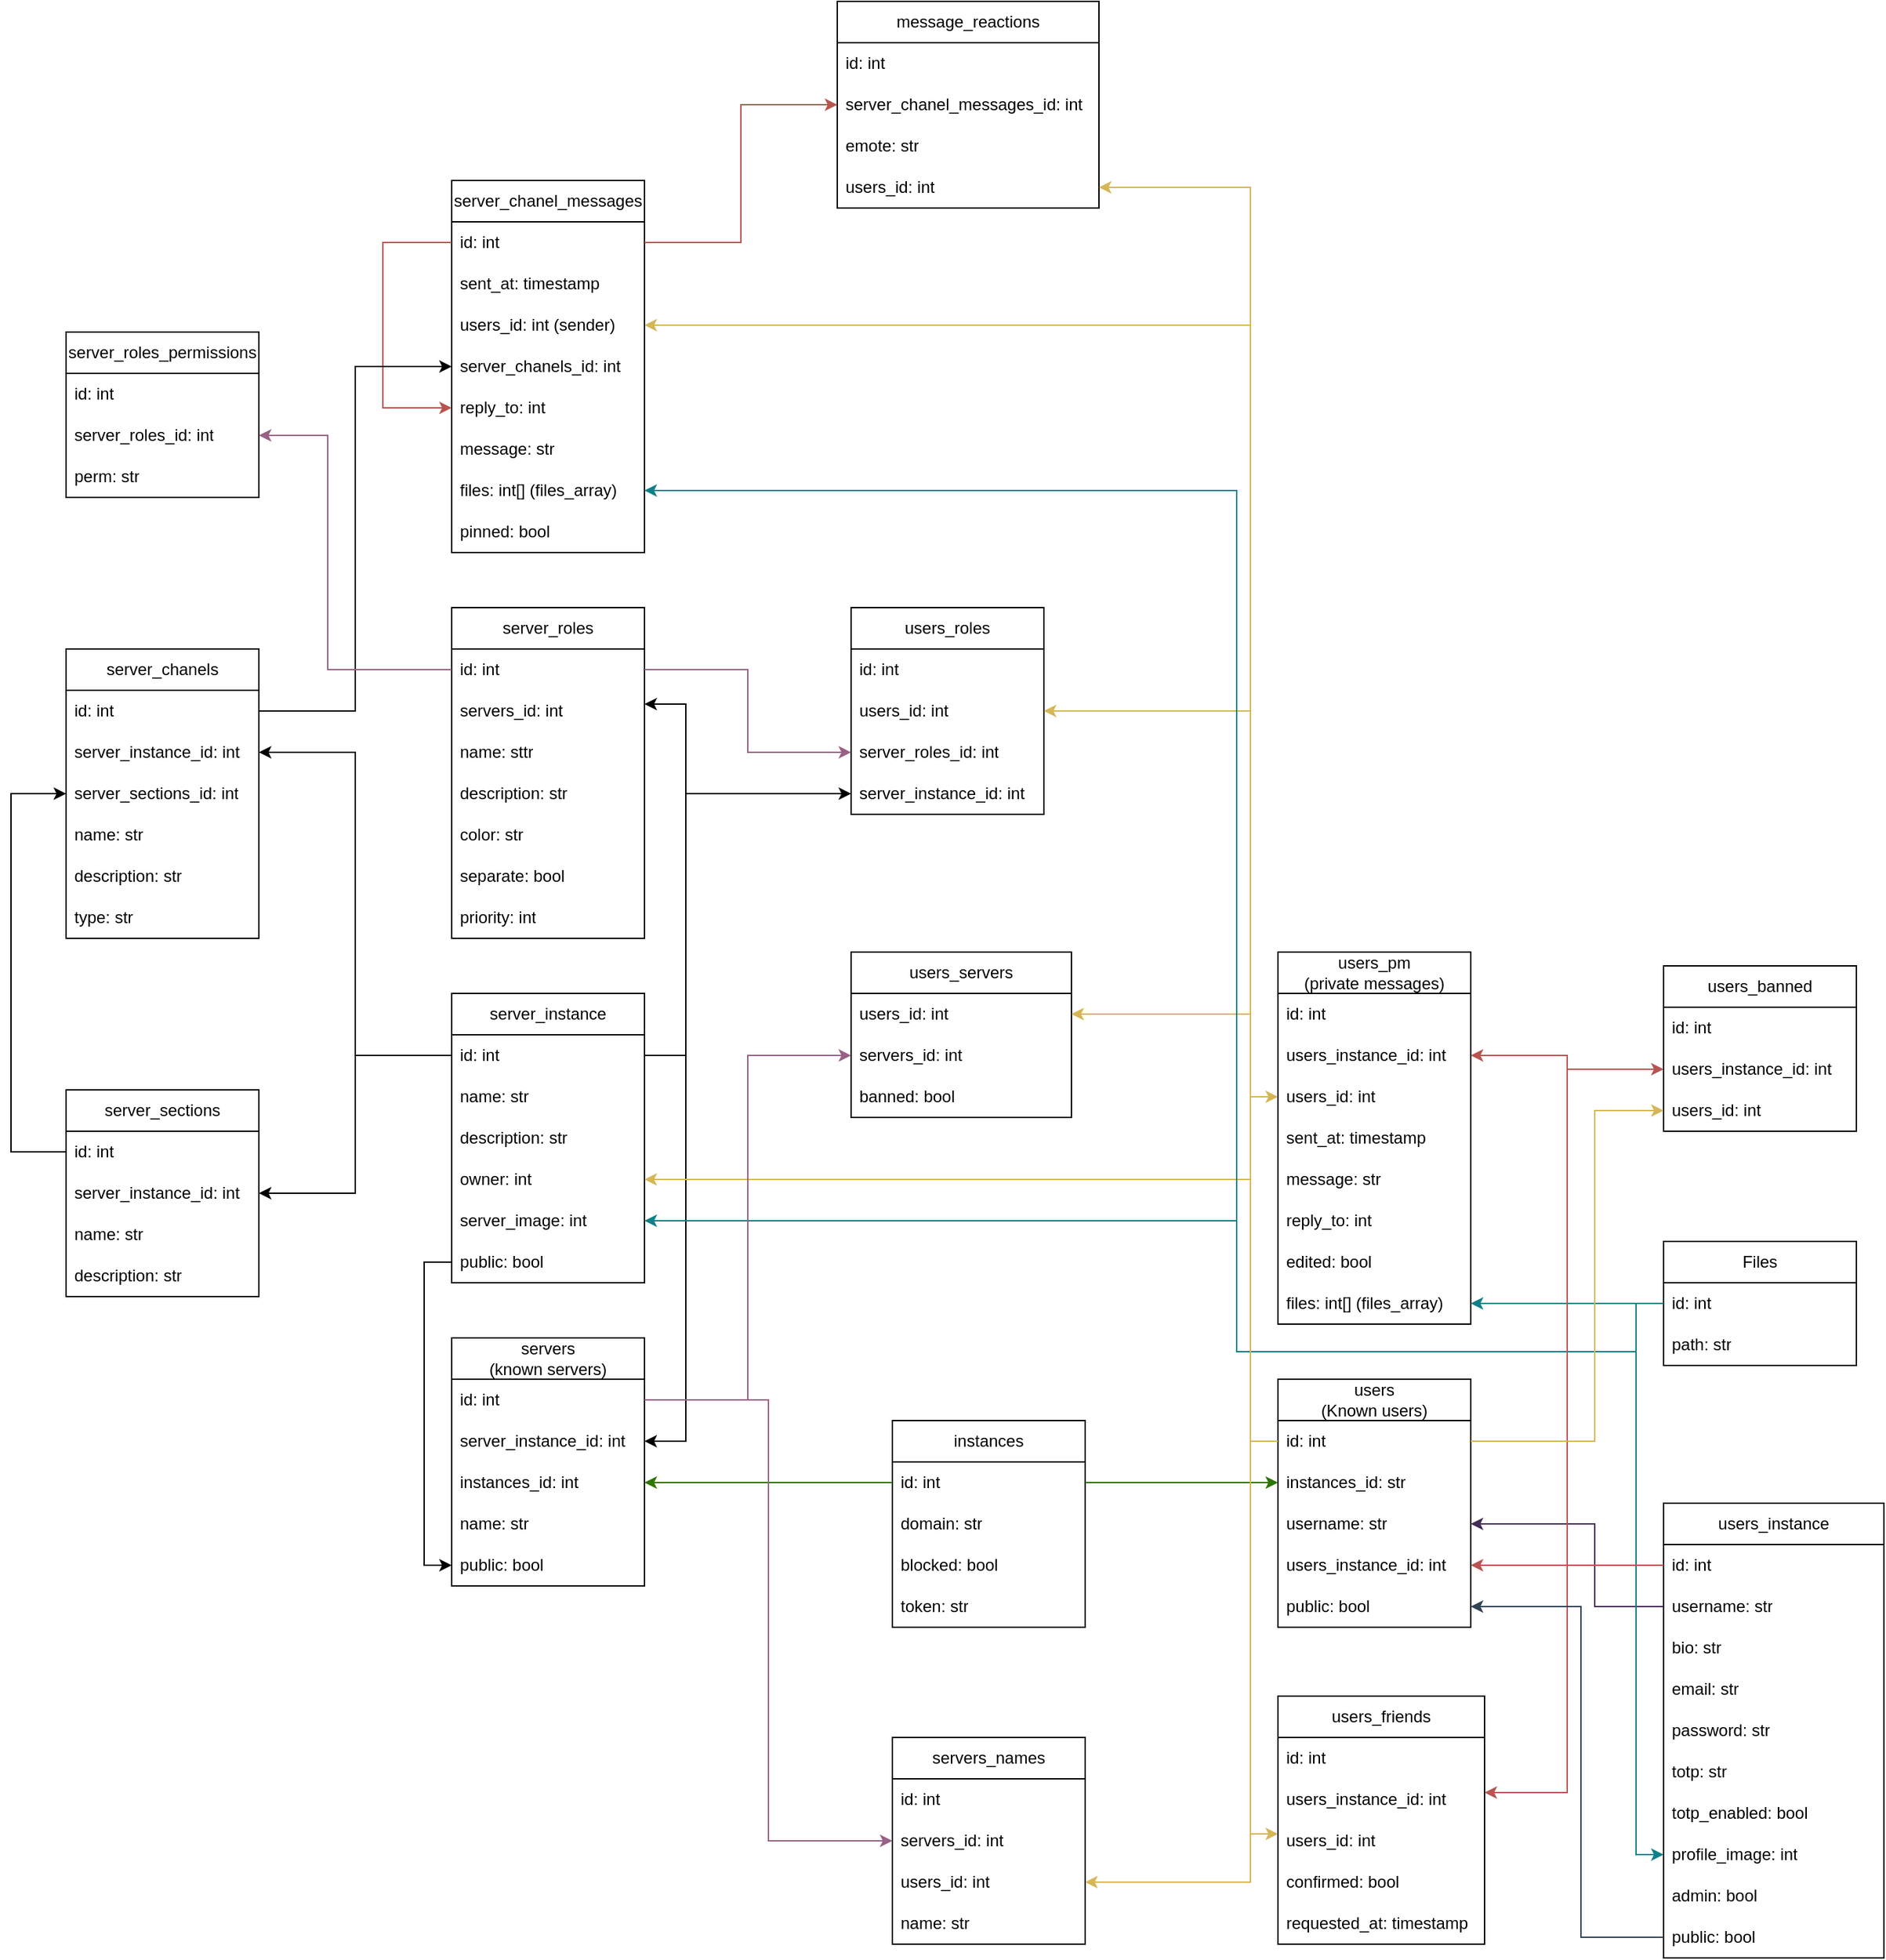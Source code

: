 <mxfile version="24.7.17">
  <diagram name="Stránka-1" id="jjhQda9bAFcjAebLcPAC">
    <mxGraphModel dx="3378" dy="2158" grid="1" gridSize="10" guides="1" tooltips="1" connect="1" arrows="1" fold="1" page="1" pageScale="1" pageWidth="827" pageHeight="1169" math="0" shadow="0">
      <root>
        <mxCell id="0" />
        <mxCell id="1" parent="0" />
        <mxCell id="OvrO28YMP7pkXPsGTbVf-1" value="users_instance" style="swimlane;fontStyle=0;childLayout=stackLayout;horizontal=1;startSize=30;horizontalStack=0;resizeParent=1;resizeParentMax=0;resizeLast=0;collapsible=1;marginBottom=0;whiteSpace=wrap;html=1;" parent="1" vertex="1">
          <mxGeometry x="360" y="130" width="160" height="330" as="geometry" />
        </mxCell>
        <mxCell id="OvrO28YMP7pkXPsGTbVf-2" value="id: int" style="text;strokeColor=none;fillColor=none;align=left;verticalAlign=middle;spacingLeft=4;spacingRight=4;overflow=hidden;points=[[0,0.5],[1,0.5]];portConstraint=eastwest;rotatable=0;whiteSpace=wrap;html=1;" parent="OvrO28YMP7pkXPsGTbVf-1" vertex="1">
          <mxGeometry y="30" width="160" height="30" as="geometry" />
        </mxCell>
        <mxCell id="OvrO28YMP7pkXPsGTbVf-3" value="username: str" style="text;strokeColor=none;fillColor=none;align=left;verticalAlign=middle;spacingLeft=4;spacingRight=4;overflow=hidden;points=[[0,0.5],[1,0.5]];portConstraint=eastwest;rotatable=0;whiteSpace=wrap;html=1;" parent="OvrO28YMP7pkXPsGTbVf-1" vertex="1">
          <mxGeometry y="60" width="160" height="30" as="geometry" />
        </mxCell>
        <mxCell id="OvrO28YMP7pkXPsGTbVf-11" value="bio&lt;span style=&quot;background-color: initial;&quot;&gt;: str&lt;/span&gt;" style="text;strokeColor=none;fillColor=none;align=left;verticalAlign=middle;spacingLeft=4;spacingRight=4;overflow=hidden;points=[[0,0.5],[1,0.5]];portConstraint=eastwest;rotatable=0;whiteSpace=wrap;html=1;" parent="OvrO28YMP7pkXPsGTbVf-1" vertex="1">
          <mxGeometry y="90" width="160" height="30" as="geometry" />
        </mxCell>
        <mxCell id="OvrO28YMP7pkXPsGTbVf-4" value="email: str" style="text;strokeColor=none;fillColor=none;align=left;verticalAlign=middle;spacingLeft=4;spacingRight=4;overflow=hidden;points=[[0,0.5],[1,0.5]];portConstraint=eastwest;rotatable=0;whiteSpace=wrap;html=1;" parent="OvrO28YMP7pkXPsGTbVf-1" vertex="1">
          <mxGeometry y="120" width="160" height="30" as="geometry" />
        </mxCell>
        <mxCell id="OvrO28YMP7pkXPsGTbVf-6" value="password: str" style="text;strokeColor=none;fillColor=none;align=left;verticalAlign=middle;spacingLeft=4;spacingRight=4;overflow=hidden;points=[[0,0.5],[1,0.5]];portConstraint=eastwest;rotatable=0;whiteSpace=wrap;html=1;" parent="OvrO28YMP7pkXPsGTbVf-1" vertex="1">
          <mxGeometry y="150" width="160" height="30" as="geometry" />
        </mxCell>
        <mxCell id="OvrO28YMP7pkXPsGTbVf-7" value="totp: str" style="text;strokeColor=none;fillColor=none;align=left;verticalAlign=middle;spacingLeft=4;spacingRight=4;overflow=hidden;points=[[0,0.5],[1,0.5]];portConstraint=eastwest;rotatable=0;whiteSpace=wrap;html=1;" parent="OvrO28YMP7pkXPsGTbVf-1" vertex="1">
          <mxGeometry y="180" width="160" height="30" as="geometry" />
        </mxCell>
        <mxCell id="OvrO28YMP7pkXPsGTbVf-8" value="totp_enabled: bool" style="text;strokeColor=none;fillColor=none;align=left;verticalAlign=middle;spacingLeft=4;spacingRight=4;overflow=hidden;points=[[0,0.5],[1,0.5]];portConstraint=eastwest;rotatable=0;whiteSpace=wrap;html=1;" parent="OvrO28YMP7pkXPsGTbVf-1" vertex="1">
          <mxGeometry y="210" width="160" height="30" as="geometry" />
        </mxCell>
        <mxCell id="OvrO28YMP7pkXPsGTbVf-9" value="profile_image: int" style="text;strokeColor=none;fillColor=none;align=left;verticalAlign=middle;spacingLeft=4;spacingRight=4;overflow=hidden;points=[[0,0.5],[1,0.5]];portConstraint=eastwest;rotatable=0;whiteSpace=wrap;html=1;" parent="OvrO28YMP7pkXPsGTbVf-1" vertex="1">
          <mxGeometry y="240" width="160" height="30" as="geometry" />
        </mxCell>
        <mxCell id="OvrO28YMP7pkXPsGTbVf-10" value="admin: bool" style="text;strokeColor=none;fillColor=none;align=left;verticalAlign=middle;spacingLeft=4;spacingRight=4;overflow=hidden;points=[[0,0.5],[1,0.5]];portConstraint=eastwest;rotatable=0;whiteSpace=wrap;html=1;" parent="OvrO28YMP7pkXPsGTbVf-1" vertex="1">
          <mxGeometry y="270" width="160" height="30" as="geometry" />
        </mxCell>
        <mxCell id="47T3xcIoKzlYJRHszAzJ-36" value="public: bool" style="text;strokeColor=none;fillColor=none;align=left;verticalAlign=middle;spacingLeft=4;spacingRight=4;overflow=hidden;points=[[0,0.5],[1,0.5]];portConstraint=eastwest;rotatable=0;whiteSpace=wrap;html=1;" vertex="1" parent="OvrO28YMP7pkXPsGTbVf-1">
          <mxGeometry y="300" width="160" height="30" as="geometry" />
        </mxCell>
        <mxCell id="OvrO28YMP7pkXPsGTbVf-19" value="users&lt;div&gt;(Known users)&lt;/div&gt;" style="swimlane;fontStyle=0;childLayout=stackLayout;horizontal=1;startSize=30;horizontalStack=0;resizeParent=1;resizeParentMax=0;resizeLast=0;collapsible=1;marginBottom=0;whiteSpace=wrap;html=1;" parent="1" vertex="1">
          <mxGeometry x="80" y="40" width="140" height="180" as="geometry" />
        </mxCell>
        <mxCell id="OvrO28YMP7pkXPsGTbVf-20" value="id: int" style="text;strokeColor=none;fillColor=none;align=left;verticalAlign=middle;spacingLeft=4;spacingRight=4;overflow=hidden;points=[[0,0.5],[1,0.5]];portConstraint=eastwest;rotatable=0;whiteSpace=wrap;html=1;" parent="OvrO28YMP7pkXPsGTbVf-19" vertex="1">
          <mxGeometry y="30" width="140" height="30" as="geometry" />
        </mxCell>
        <mxCell id="OvrO28YMP7pkXPsGTbVf-22" value="instances_&lt;span style=&quot;background-color: initial;&quot;&gt;id: str&lt;/span&gt;" style="text;strokeColor=none;fillColor=none;align=left;verticalAlign=middle;spacingLeft=4;spacingRight=4;overflow=hidden;points=[[0,0.5],[1,0.5]];portConstraint=eastwest;rotatable=0;whiteSpace=wrap;html=1;" parent="OvrO28YMP7pkXPsGTbVf-19" vertex="1">
          <mxGeometry y="60" width="140" height="30" as="geometry" />
        </mxCell>
        <mxCell id="OvrO28YMP7pkXPsGTbVf-21" value="username: str" style="text;strokeColor=none;fillColor=none;align=left;verticalAlign=middle;spacingLeft=4;spacingRight=4;overflow=hidden;points=[[0,0.5],[1,0.5]];portConstraint=eastwest;rotatable=0;whiteSpace=wrap;html=1;" parent="OvrO28YMP7pkXPsGTbVf-19" vertex="1">
          <mxGeometry y="90" width="140" height="30" as="geometry" />
        </mxCell>
        <mxCell id="OvrO28YMP7pkXPsGTbVf-27" value="users_instance_id: int" style="text;strokeColor=none;fillColor=none;align=left;verticalAlign=middle;spacingLeft=4;spacingRight=4;overflow=hidden;points=[[0,0.5],[1,0.5]];portConstraint=eastwest;rotatable=0;whiteSpace=wrap;html=1;" parent="OvrO28YMP7pkXPsGTbVf-19" vertex="1">
          <mxGeometry y="120" width="140" height="30" as="geometry" />
        </mxCell>
        <mxCell id="47T3xcIoKzlYJRHszAzJ-35" value="public: bool" style="text;strokeColor=none;fillColor=none;align=left;verticalAlign=middle;spacingLeft=4;spacingRight=4;overflow=hidden;points=[[0,0.5],[1,0.5]];portConstraint=eastwest;rotatable=0;whiteSpace=wrap;html=1;" vertex="1" parent="OvrO28YMP7pkXPsGTbVf-19">
          <mxGeometry y="150" width="140" height="30" as="geometry" />
        </mxCell>
        <mxCell id="OvrO28YMP7pkXPsGTbVf-23" value="instances" style="swimlane;fontStyle=0;childLayout=stackLayout;horizontal=1;startSize=30;horizontalStack=0;resizeParent=1;resizeParentMax=0;resizeLast=0;collapsible=1;marginBottom=0;whiteSpace=wrap;html=1;" parent="1" vertex="1">
          <mxGeometry x="-200" y="70" width="140" height="150" as="geometry" />
        </mxCell>
        <mxCell id="OvrO28YMP7pkXPsGTbVf-24" value="id: int" style="text;strokeColor=none;fillColor=none;align=left;verticalAlign=middle;spacingLeft=4;spacingRight=4;overflow=hidden;points=[[0,0.5],[1,0.5]];portConstraint=eastwest;rotatable=0;whiteSpace=wrap;html=1;" parent="OvrO28YMP7pkXPsGTbVf-23" vertex="1">
          <mxGeometry y="30" width="140" height="30" as="geometry" />
        </mxCell>
        <mxCell id="OvrO28YMP7pkXPsGTbVf-25" value="domain: str" style="text;strokeColor=none;fillColor=none;align=left;verticalAlign=middle;spacingLeft=4;spacingRight=4;overflow=hidden;points=[[0,0.5],[1,0.5]];portConstraint=eastwest;rotatable=0;whiteSpace=wrap;html=1;" parent="OvrO28YMP7pkXPsGTbVf-23" vertex="1">
          <mxGeometry y="60" width="140" height="30" as="geometry" />
        </mxCell>
        <mxCell id="OvrO28YMP7pkXPsGTbVf-26" value="blocked: bool" style="text;strokeColor=none;fillColor=none;align=left;verticalAlign=middle;spacingLeft=4;spacingRight=4;overflow=hidden;points=[[0,0.5],[1,0.5]];portConstraint=eastwest;rotatable=0;whiteSpace=wrap;html=1;" parent="OvrO28YMP7pkXPsGTbVf-23" vertex="1">
          <mxGeometry y="90" width="140" height="30" as="geometry" />
        </mxCell>
        <mxCell id="47T3xcIoKzlYJRHszAzJ-9" value="token: str" style="text;strokeColor=none;fillColor=none;align=left;verticalAlign=middle;spacingLeft=4;spacingRight=4;overflow=hidden;points=[[0,0.5],[1,0.5]];portConstraint=eastwest;rotatable=0;whiteSpace=wrap;html=1;" vertex="1" parent="OvrO28YMP7pkXPsGTbVf-23">
          <mxGeometry y="120" width="140" height="30" as="geometry" />
        </mxCell>
        <mxCell id="OvrO28YMP7pkXPsGTbVf-28" style="edgeStyle=orthogonalEdgeStyle;rounded=0;orthogonalLoop=1;jettySize=auto;html=1;fillColor=#f8cecc;strokeColor=#b85450;" parent="1" source="OvrO28YMP7pkXPsGTbVf-2" target="OvrO28YMP7pkXPsGTbVf-27" edge="1">
          <mxGeometry relative="1" as="geometry" />
        </mxCell>
        <mxCell id="OvrO28YMP7pkXPsGTbVf-29" style="edgeStyle=orthogonalEdgeStyle;rounded=0;orthogonalLoop=1;jettySize=auto;html=1;fillColor=#60a917;strokeColor=#2D7600;" parent="1" source="OvrO28YMP7pkXPsGTbVf-24" target="OvrO28YMP7pkXPsGTbVf-22" edge="1">
          <mxGeometry relative="1" as="geometry" />
        </mxCell>
        <mxCell id="47T3xcIoKzlYJRHszAzJ-1" value="users_friends" style="swimlane;fontStyle=0;childLayout=stackLayout;horizontal=1;startSize=30;horizontalStack=0;resizeParent=1;resizeParentMax=0;resizeLast=0;collapsible=1;marginBottom=0;whiteSpace=wrap;html=1;" vertex="1" parent="1">
          <mxGeometry x="80" y="270" width="150" height="180" as="geometry" />
        </mxCell>
        <mxCell id="47T3xcIoKzlYJRHszAzJ-7" value="id: int" style="text;strokeColor=none;fillColor=none;align=left;verticalAlign=middle;spacingLeft=4;spacingRight=4;overflow=hidden;points=[[0,0.5],[1,0.5]];portConstraint=eastwest;rotatable=0;whiteSpace=wrap;html=1;" vertex="1" parent="47T3xcIoKzlYJRHszAzJ-1">
          <mxGeometry y="30" width="150" height="30" as="geometry" />
        </mxCell>
        <mxCell id="47T3xcIoKzlYJRHszAzJ-2" value="users_instance_id: int" style="text;strokeColor=none;fillColor=none;align=left;verticalAlign=middle;spacingLeft=4;spacingRight=4;overflow=hidden;points=[[0,0.5],[1,0.5]];portConstraint=eastwest;rotatable=0;whiteSpace=wrap;html=1;" vertex="1" parent="47T3xcIoKzlYJRHszAzJ-1">
          <mxGeometry y="60" width="150" height="30" as="geometry" />
        </mxCell>
        <mxCell id="47T3xcIoKzlYJRHszAzJ-3" value="users_id: int" style="text;strokeColor=none;fillColor=none;align=left;verticalAlign=middle;spacingLeft=4;spacingRight=4;overflow=hidden;points=[[0,0.5],[1,0.5]];portConstraint=eastwest;rotatable=0;whiteSpace=wrap;html=1;" vertex="1" parent="47T3xcIoKzlYJRHszAzJ-1">
          <mxGeometry y="90" width="150" height="30" as="geometry" />
        </mxCell>
        <mxCell id="47T3xcIoKzlYJRHszAzJ-4" value="confirmed: bool" style="text;strokeColor=none;fillColor=none;align=left;verticalAlign=middle;spacingLeft=4;spacingRight=4;overflow=hidden;points=[[0,0.5],[1,0.5]];portConstraint=eastwest;rotatable=0;whiteSpace=wrap;html=1;" vertex="1" parent="47T3xcIoKzlYJRHszAzJ-1">
          <mxGeometry y="120" width="150" height="30" as="geometry" />
        </mxCell>
        <mxCell id="47T3xcIoKzlYJRHszAzJ-8" value="requested_at&lt;span style=&quot;background-color: initial;&quot;&gt;: timestamp&lt;/span&gt;" style="text;strokeColor=none;fillColor=none;align=left;verticalAlign=middle;spacingLeft=4;spacingRight=4;overflow=hidden;points=[[0,0.5],[1,0.5]];portConstraint=eastwest;rotatable=0;whiteSpace=wrap;html=1;" vertex="1" parent="47T3xcIoKzlYJRHszAzJ-1">
          <mxGeometry y="150" width="150" height="30" as="geometry" />
        </mxCell>
        <mxCell id="47T3xcIoKzlYJRHszAzJ-5" style="edgeStyle=orthogonalEdgeStyle;rounded=0;orthogonalLoop=1;jettySize=auto;html=1;fillColor=#f8cecc;strokeColor=#b85450;" edge="1" parent="1" source="OvrO28YMP7pkXPsGTbVf-2" target="47T3xcIoKzlYJRHszAzJ-2">
          <mxGeometry relative="1" as="geometry">
            <Array as="points">
              <mxPoint x="290" y="175" />
              <mxPoint x="290" y="340" />
            </Array>
          </mxGeometry>
        </mxCell>
        <mxCell id="47T3xcIoKzlYJRHszAzJ-6" style="edgeStyle=orthogonalEdgeStyle;rounded=0;orthogonalLoop=1;jettySize=auto;html=1;fillColor=#fff2cc;strokeColor=#D6B656;" edge="1" parent="1" source="OvrO28YMP7pkXPsGTbVf-20" target="47T3xcIoKzlYJRHszAzJ-3">
          <mxGeometry relative="1" as="geometry">
            <Array as="points">
              <mxPoint x="60" y="85" />
              <mxPoint x="60" y="370" />
            </Array>
          </mxGeometry>
        </mxCell>
        <mxCell id="47T3xcIoKzlYJRHszAzJ-10" value="users_pm&lt;br&gt;(private messages)" style="swimlane;fontStyle=0;childLayout=stackLayout;horizontal=1;startSize=30;horizontalStack=0;resizeParent=1;resizeParentMax=0;resizeLast=0;collapsible=1;marginBottom=0;whiteSpace=wrap;html=1;" vertex="1" parent="1">
          <mxGeometry x="80" y="-270" width="140" height="270" as="geometry" />
        </mxCell>
        <mxCell id="47T3xcIoKzlYJRHszAzJ-11" value="id: int" style="text;strokeColor=none;fillColor=none;align=left;verticalAlign=middle;spacingLeft=4;spacingRight=4;overflow=hidden;points=[[0,0.5],[1,0.5]];portConstraint=eastwest;rotatable=0;whiteSpace=wrap;html=1;" vertex="1" parent="47T3xcIoKzlYJRHszAzJ-10">
          <mxGeometry y="30" width="140" height="30" as="geometry" />
        </mxCell>
        <mxCell id="47T3xcIoKzlYJRHszAzJ-12" value="users_instance_id: int" style="text;strokeColor=none;fillColor=none;align=left;verticalAlign=middle;spacingLeft=4;spacingRight=4;overflow=hidden;points=[[0,0.5],[1,0.5]];portConstraint=eastwest;rotatable=0;whiteSpace=wrap;html=1;" vertex="1" parent="47T3xcIoKzlYJRHszAzJ-10">
          <mxGeometry y="60" width="140" height="30" as="geometry" />
        </mxCell>
        <mxCell id="47T3xcIoKzlYJRHszAzJ-13" value="users_id: int" style="text;strokeColor=none;fillColor=none;align=left;verticalAlign=middle;spacingLeft=4;spacingRight=4;overflow=hidden;points=[[0,0.5],[1,0.5]];portConstraint=eastwest;rotatable=0;whiteSpace=wrap;html=1;" vertex="1" parent="47T3xcIoKzlYJRHszAzJ-10">
          <mxGeometry y="90" width="140" height="30" as="geometry" />
        </mxCell>
        <mxCell id="47T3xcIoKzlYJRHszAzJ-14" value="sent_at: timestamp" style="text;strokeColor=none;fillColor=none;align=left;verticalAlign=middle;spacingLeft=4;spacingRight=4;overflow=hidden;points=[[0,0.5],[1,0.5]];portConstraint=eastwest;rotatable=0;whiteSpace=wrap;html=1;" vertex="1" parent="47T3xcIoKzlYJRHszAzJ-10">
          <mxGeometry y="120" width="140" height="30" as="geometry" />
        </mxCell>
        <mxCell id="47T3xcIoKzlYJRHszAzJ-15" value="message: str" style="text;strokeColor=none;fillColor=none;align=left;verticalAlign=middle;spacingLeft=4;spacingRight=4;overflow=hidden;points=[[0,0.5],[1,0.5]];portConstraint=eastwest;rotatable=0;whiteSpace=wrap;html=1;" vertex="1" parent="47T3xcIoKzlYJRHszAzJ-10">
          <mxGeometry y="150" width="140" height="30" as="geometry" />
        </mxCell>
        <mxCell id="47T3xcIoKzlYJRHszAzJ-19" value="reply_to: int" style="text;strokeColor=none;fillColor=none;align=left;verticalAlign=middle;spacingLeft=4;spacingRight=4;overflow=hidden;points=[[0,0.5],[1,0.5]];portConstraint=eastwest;rotatable=0;whiteSpace=wrap;html=1;" vertex="1" parent="47T3xcIoKzlYJRHszAzJ-10">
          <mxGeometry y="180" width="140" height="30" as="geometry" />
        </mxCell>
        <mxCell id="47T3xcIoKzlYJRHszAzJ-22" value="edited: bool" style="text;strokeColor=none;fillColor=none;align=left;verticalAlign=middle;spacingLeft=4;spacingRight=4;overflow=hidden;points=[[0,0.5],[1,0.5]];portConstraint=eastwest;rotatable=0;whiteSpace=wrap;html=1;" vertex="1" parent="47T3xcIoKzlYJRHszAzJ-10">
          <mxGeometry y="210" width="140" height="30" as="geometry" />
        </mxCell>
        <mxCell id="47T3xcIoKzlYJRHszAzJ-23" value="files: int[] (files_array)" style="text;strokeColor=none;fillColor=none;align=left;verticalAlign=middle;spacingLeft=4;spacingRight=4;overflow=hidden;points=[[0,0.5],[1,0.5]];portConstraint=eastwest;rotatable=0;whiteSpace=wrap;html=1;" vertex="1" parent="47T3xcIoKzlYJRHszAzJ-10">
          <mxGeometry y="240" width="140" height="30" as="geometry" />
        </mxCell>
        <mxCell id="47T3xcIoKzlYJRHszAzJ-16" style="edgeStyle=orthogonalEdgeStyle;rounded=0;orthogonalLoop=1;jettySize=auto;html=1;fillColor=#fff2cc;strokeColor=#D6B656;" edge="1" parent="1" source="OvrO28YMP7pkXPsGTbVf-20" target="47T3xcIoKzlYJRHszAzJ-13">
          <mxGeometry relative="1" as="geometry">
            <Array as="points">
              <mxPoint x="60" y="85" />
              <mxPoint x="60" y="-165" />
            </Array>
          </mxGeometry>
        </mxCell>
        <mxCell id="47T3xcIoKzlYJRHszAzJ-17" style="edgeStyle=orthogonalEdgeStyle;rounded=0;orthogonalLoop=1;jettySize=auto;html=1;fillColor=#f8cecc;strokeColor=#b85450;" edge="1" parent="1" source="OvrO28YMP7pkXPsGTbVf-2" target="47T3xcIoKzlYJRHszAzJ-12">
          <mxGeometry relative="1" as="geometry">
            <Array as="points">
              <mxPoint x="290" y="175" />
              <mxPoint x="290" y="-195" />
            </Array>
          </mxGeometry>
        </mxCell>
        <mxCell id="47T3xcIoKzlYJRHszAzJ-25" value="Files" style="swimlane;fontStyle=0;childLayout=stackLayout;horizontal=1;startSize=30;horizontalStack=0;resizeParent=1;resizeParentMax=0;resizeLast=0;collapsible=1;marginBottom=0;whiteSpace=wrap;html=1;" vertex="1" parent="1">
          <mxGeometry x="360" y="-60" width="140" height="90" as="geometry" />
        </mxCell>
        <mxCell id="47T3xcIoKzlYJRHszAzJ-26" value="id: int" style="text;strokeColor=none;fillColor=none;align=left;verticalAlign=middle;spacingLeft=4;spacingRight=4;overflow=hidden;points=[[0,0.5],[1,0.5]];portConstraint=eastwest;rotatable=0;whiteSpace=wrap;html=1;" vertex="1" parent="47T3xcIoKzlYJRHszAzJ-25">
          <mxGeometry y="30" width="140" height="30" as="geometry" />
        </mxCell>
        <mxCell id="47T3xcIoKzlYJRHszAzJ-27" value="path: str" style="text;strokeColor=none;fillColor=none;align=left;verticalAlign=middle;spacingLeft=4;spacingRight=4;overflow=hidden;points=[[0,0.5],[1,0.5]];portConstraint=eastwest;rotatable=0;whiteSpace=wrap;html=1;" vertex="1" parent="47T3xcIoKzlYJRHszAzJ-25">
          <mxGeometry y="60" width="140" height="30" as="geometry" />
        </mxCell>
        <mxCell id="47T3xcIoKzlYJRHszAzJ-29" style="edgeStyle=orthogonalEdgeStyle;rounded=0;orthogonalLoop=1;jettySize=auto;html=1;fillColor=#b0e3e6;strokeColor=#0e8088;" edge="1" parent="1" source="47T3xcIoKzlYJRHszAzJ-26" target="47T3xcIoKzlYJRHszAzJ-23">
          <mxGeometry relative="1" as="geometry" />
        </mxCell>
        <mxCell id="47T3xcIoKzlYJRHszAzJ-30" value="servers&lt;br&gt;(known servers)" style="swimlane;fontStyle=0;childLayout=stackLayout;horizontal=1;startSize=30;horizontalStack=0;resizeParent=1;resizeParentMax=0;resizeLast=0;collapsible=1;marginBottom=0;whiteSpace=wrap;html=1;" vertex="1" parent="1">
          <mxGeometry x="-520" y="10" width="140" height="180" as="geometry" />
        </mxCell>
        <mxCell id="47T3xcIoKzlYJRHszAzJ-31" value="id: int" style="text;strokeColor=none;fillColor=none;align=left;verticalAlign=middle;spacingLeft=4;spacingRight=4;overflow=hidden;points=[[0,0.5],[1,0.5]];portConstraint=eastwest;rotatable=0;whiteSpace=wrap;html=1;" vertex="1" parent="47T3xcIoKzlYJRHszAzJ-30">
          <mxGeometry y="30" width="140" height="30" as="geometry" />
        </mxCell>
        <mxCell id="47T3xcIoKzlYJRHszAzJ-46" value="server_instance_id&lt;span style=&quot;background-color: initial;&quot;&gt;: int&lt;/span&gt;" style="text;strokeColor=none;fillColor=none;align=left;verticalAlign=middle;spacingLeft=4;spacingRight=4;overflow=hidden;points=[[0,0.5],[1,0.5]];portConstraint=eastwest;rotatable=0;whiteSpace=wrap;html=1;" vertex="1" parent="47T3xcIoKzlYJRHszAzJ-30">
          <mxGeometry y="60" width="140" height="30" as="geometry" />
        </mxCell>
        <mxCell id="47T3xcIoKzlYJRHszAzJ-32" value="instances_id: int" style="text;strokeColor=none;fillColor=none;align=left;verticalAlign=middle;spacingLeft=4;spacingRight=4;overflow=hidden;points=[[0,0.5],[1,0.5]];portConstraint=eastwest;rotatable=0;whiteSpace=wrap;html=1;" vertex="1" parent="47T3xcIoKzlYJRHszAzJ-30">
          <mxGeometry y="90" width="140" height="30" as="geometry" />
        </mxCell>
        <mxCell id="47T3xcIoKzlYJRHszAzJ-33" value="name: str" style="text;strokeColor=none;fillColor=none;align=left;verticalAlign=middle;spacingLeft=4;spacingRight=4;overflow=hidden;points=[[0,0.5],[1,0.5]];portConstraint=eastwest;rotatable=0;whiteSpace=wrap;html=1;" vertex="1" parent="47T3xcIoKzlYJRHszAzJ-30">
          <mxGeometry y="120" width="140" height="30" as="geometry" />
        </mxCell>
        <mxCell id="47T3xcIoKzlYJRHszAzJ-86" value="public: bool" style="text;strokeColor=none;fillColor=none;align=left;verticalAlign=middle;spacingLeft=4;spacingRight=4;overflow=hidden;points=[[0,0.5],[1,0.5]];portConstraint=eastwest;rotatable=0;whiteSpace=wrap;html=1;" vertex="1" parent="47T3xcIoKzlYJRHszAzJ-30">
          <mxGeometry y="150" width="140" height="30" as="geometry" />
        </mxCell>
        <mxCell id="47T3xcIoKzlYJRHszAzJ-34" style="edgeStyle=orthogonalEdgeStyle;rounded=0;orthogonalLoop=1;jettySize=auto;html=1;strokeColor=#2D7600;" edge="1" parent="1" source="OvrO28YMP7pkXPsGTbVf-24" target="47T3xcIoKzlYJRHszAzJ-32">
          <mxGeometry relative="1" as="geometry" />
        </mxCell>
        <mxCell id="47T3xcIoKzlYJRHszAzJ-38" style="edgeStyle=orthogonalEdgeStyle;rounded=0;orthogonalLoop=1;jettySize=auto;html=1;fillColor=#647687;strokeColor=#314354;" edge="1" parent="1" source="47T3xcIoKzlYJRHszAzJ-36" target="47T3xcIoKzlYJRHszAzJ-35">
          <mxGeometry relative="1" as="geometry">
            <Array as="points">
              <mxPoint x="300" y="445" />
              <mxPoint x="300" y="205" />
            </Array>
          </mxGeometry>
        </mxCell>
        <mxCell id="47T3xcIoKzlYJRHszAzJ-42" value="server_instance" style="swimlane;fontStyle=0;childLayout=stackLayout;horizontal=1;startSize=30;horizontalStack=0;resizeParent=1;resizeParentMax=0;resizeLast=0;collapsible=1;marginBottom=0;whiteSpace=wrap;html=1;" vertex="1" parent="1">
          <mxGeometry x="-520" y="-240" width="140" height="210" as="geometry" />
        </mxCell>
        <mxCell id="47T3xcIoKzlYJRHszAzJ-43" value="id: int" style="text;strokeColor=none;fillColor=none;align=left;verticalAlign=middle;spacingLeft=4;spacingRight=4;overflow=hidden;points=[[0,0.5],[1,0.5]];portConstraint=eastwest;rotatable=0;whiteSpace=wrap;html=1;" vertex="1" parent="47T3xcIoKzlYJRHszAzJ-42">
          <mxGeometry y="30" width="140" height="30" as="geometry" />
        </mxCell>
        <mxCell id="47T3xcIoKzlYJRHszAzJ-44" value="name: str" style="text;strokeColor=none;fillColor=none;align=left;verticalAlign=middle;spacingLeft=4;spacingRight=4;overflow=hidden;points=[[0,0.5],[1,0.5]];portConstraint=eastwest;rotatable=0;whiteSpace=wrap;html=1;" vertex="1" parent="47T3xcIoKzlYJRHszAzJ-42">
          <mxGeometry y="60" width="140" height="30" as="geometry" />
        </mxCell>
        <mxCell id="47T3xcIoKzlYJRHszAzJ-45" value="description: str" style="text;strokeColor=none;fillColor=none;align=left;verticalAlign=middle;spacingLeft=4;spacingRight=4;overflow=hidden;points=[[0,0.5],[1,0.5]];portConstraint=eastwest;rotatable=0;whiteSpace=wrap;html=1;" vertex="1" parent="47T3xcIoKzlYJRHszAzJ-42">
          <mxGeometry y="90" width="140" height="30" as="geometry" />
        </mxCell>
        <mxCell id="47T3xcIoKzlYJRHszAzJ-48" value="owner: int" style="text;strokeColor=none;fillColor=none;align=left;verticalAlign=middle;spacingLeft=4;spacingRight=4;overflow=hidden;points=[[0,0.5],[1,0.5]];portConstraint=eastwest;rotatable=0;whiteSpace=wrap;html=1;" vertex="1" parent="47T3xcIoKzlYJRHszAzJ-42">
          <mxGeometry y="120" width="140" height="30" as="geometry" />
        </mxCell>
        <mxCell id="47T3xcIoKzlYJRHszAzJ-49" value="server_image: int" style="text;strokeColor=none;fillColor=none;align=left;verticalAlign=middle;spacingLeft=4;spacingRight=4;overflow=hidden;points=[[0,0.5],[1,0.5]];portConstraint=eastwest;rotatable=0;whiteSpace=wrap;html=1;" vertex="1" parent="47T3xcIoKzlYJRHszAzJ-42">
          <mxGeometry y="150" width="140" height="30" as="geometry" />
        </mxCell>
        <mxCell id="47T3xcIoKzlYJRHszAzJ-85" value="public: bool" style="text;strokeColor=none;fillColor=none;align=left;verticalAlign=middle;spacingLeft=4;spacingRight=4;overflow=hidden;points=[[0,0.5],[1,0.5]];portConstraint=eastwest;rotatable=0;whiteSpace=wrap;html=1;" vertex="1" parent="47T3xcIoKzlYJRHszAzJ-42">
          <mxGeometry y="180" width="140" height="30" as="geometry" />
        </mxCell>
        <mxCell id="47T3xcIoKzlYJRHszAzJ-47" style="edgeStyle=orthogonalEdgeStyle;rounded=0;orthogonalLoop=1;jettySize=auto;html=1;" edge="1" parent="1" source="47T3xcIoKzlYJRHszAzJ-43" target="47T3xcIoKzlYJRHszAzJ-46">
          <mxGeometry relative="1" as="geometry">
            <Array as="points">
              <mxPoint x="-350" y="-195" />
              <mxPoint x="-350" y="85" />
            </Array>
          </mxGeometry>
        </mxCell>
        <mxCell id="47T3xcIoKzlYJRHszAzJ-54" style="edgeStyle=orthogonalEdgeStyle;rounded=0;orthogonalLoop=1;jettySize=auto;html=1;fillColor=#76608a;strokeColor=#432D57;" edge="1" parent="1" source="OvrO28YMP7pkXPsGTbVf-3" target="OvrO28YMP7pkXPsGTbVf-21">
          <mxGeometry relative="1" as="geometry">
            <Array as="points">
              <mxPoint x="310" y="205" />
              <mxPoint x="310" y="145" />
            </Array>
          </mxGeometry>
        </mxCell>
        <mxCell id="47T3xcIoKzlYJRHszAzJ-55" style="edgeStyle=orthogonalEdgeStyle;rounded=0;orthogonalLoop=1;jettySize=auto;html=1;fillColor=#fff2cc;strokeColor=#D6B656;gradientColor=#ffd966;" edge="1" parent="1" source="OvrO28YMP7pkXPsGTbVf-20" target="47T3xcIoKzlYJRHszAzJ-48">
          <mxGeometry relative="1" as="geometry">
            <Array as="points">
              <mxPoint x="60" y="85" />
              <mxPoint x="60" y="-105" />
            </Array>
          </mxGeometry>
        </mxCell>
        <mxCell id="47T3xcIoKzlYJRHszAzJ-56" style="edgeStyle=orthogonalEdgeStyle;rounded=0;orthogonalLoop=1;jettySize=auto;html=1;strokeColor=#0E8088;" edge="1" parent="1" source="47T3xcIoKzlYJRHszAzJ-26" target="OvrO28YMP7pkXPsGTbVf-9">
          <mxGeometry relative="1" as="geometry">
            <Array as="points">
              <mxPoint x="340" y="-15" />
              <mxPoint x="340" y="385" />
            </Array>
          </mxGeometry>
        </mxCell>
        <mxCell id="47T3xcIoKzlYJRHszAzJ-57" style="edgeStyle=orthogonalEdgeStyle;rounded=0;orthogonalLoop=1;jettySize=auto;html=1;strokeColor=#0E8088;" edge="1" parent="1" source="47T3xcIoKzlYJRHszAzJ-26" target="47T3xcIoKzlYJRHszAzJ-49">
          <mxGeometry relative="1" as="geometry">
            <Array as="points">
              <mxPoint x="340" y="-15" />
              <mxPoint x="340" y="20" />
              <mxPoint x="50" y="20" />
              <mxPoint x="50" y="-75" />
            </Array>
          </mxGeometry>
        </mxCell>
        <mxCell id="47T3xcIoKzlYJRHszAzJ-58" value="users_servers" style="swimlane;fontStyle=0;childLayout=stackLayout;horizontal=1;startSize=30;horizontalStack=0;resizeParent=1;resizeParentMax=0;resizeLast=0;collapsible=1;marginBottom=0;whiteSpace=wrap;html=1;" vertex="1" parent="1">
          <mxGeometry x="-230" y="-270" width="160" height="120" as="geometry" />
        </mxCell>
        <mxCell id="47T3xcIoKzlYJRHszAzJ-59" value="users_id: int" style="text;strokeColor=none;fillColor=none;align=left;verticalAlign=middle;spacingLeft=4;spacingRight=4;overflow=hidden;points=[[0,0.5],[1,0.5]];portConstraint=eastwest;rotatable=0;whiteSpace=wrap;html=1;" vertex="1" parent="47T3xcIoKzlYJRHszAzJ-58">
          <mxGeometry y="30" width="160" height="30" as="geometry" />
        </mxCell>
        <mxCell id="47T3xcIoKzlYJRHszAzJ-60" value="servers_id: int" style="text;strokeColor=none;fillColor=none;align=left;verticalAlign=middle;spacingLeft=4;spacingRight=4;overflow=hidden;points=[[0,0.5],[1,0.5]];portConstraint=eastwest;rotatable=0;whiteSpace=wrap;html=1;" vertex="1" parent="47T3xcIoKzlYJRHszAzJ-58">
          <mxGeometry y="60" width="160" height="30" as="geometry" />
        </mxCell>
        <mxCell id="47T3xcIoKzlYJRHszAzJ-61" value="banned: bool" style="text;strokeColor=none;fillColor=none;align=left;verticalAlign=middle;spacingLeft=4;spacingRight=4;overflow=hidden;points=[[0,0.5],[1,0.5]];portConstraint=eastwest;rotatable=0;whiteSpace=wrap;html=1;" vertex="1" parent="47T3xcIoKzlYJRHszAzJ-58">
          <mxGeometry y="90" width="160" height="30" as="geometry" />
        </mxCell>
        <mxCell id="47T3xcIoKzlYJRHszAzJ-62" style="edgeStyle=orthogonalEdgeStyle;rounded=0;orthogonalLoop=1;jettySize=auto;html=1;strokeColor=#D6B656;" edge="1" parent="1" source="OvrO28YMP7pkXPsGTbVf-20" target="47T3xcIoKzlYJRHszAzJ-59">
          <mxGeometry relative="1" as="geometry">
            <Array as="points">
              <mxPoint x="60" y="85" />
              <mxPoint x="60" y="-225" />
            </Array>
          </mxGeometry>
        </mxCell>
        <mxCell id="47T3xcIoKzlYJRHszAzJ-63" style="edgeStyle=orthogonalEdgeStyle;rounded=0;orthogonalLoop=1;jettySize=auto;html=1;fillColor=#e6d0de;gradientColor=#d5739d;strokeColor=#996185;" edge="1" parent="1" source="47T3xcIoKzlYJRHszAzJ-31" target="47T3xcIoKzlYJRHszAzJ-60">
          <mxGeometry relative="1" as="geometry" />
        </mxCell>
        <mxCell id="47T3xcIoKzlYJRHszAzJ-65" value="server_roles" style="swimlane;fontStyle=0;childLayout=stackLayout;horizontal=1;startSize=30;horizontalStack=0;resizeParent=1;resizeParentMax=0;resizeLast=0;collapsible=1;marginBottom=0;whiteSpace=wrap;html=1;" vertex="1" parent="1">
          <mxGeometry x="-520" y="-520" width="140" height="240" as="geometry" />
        </mxCell>
        <mxCell id="47T3xcIoKzlYJRHszAzJ-66" value="id: int" style="text;strokeColor=none;fillColor=none;align=left;verticalAlign=middle;spacingLeft=4;spacingRight=4;overflow=hidden;points=[[0,0.5],[1,0.5]];portConstraint=eastwest;rotatable=0;whiteSpace=wrap;html=1;" vertex="1" parent="47T3xcIoKzlYJRHszAzJ-65">
          <mxGeometry y="30" width="140" height="30" as="geometry" />
        </mxCell>
        <mxCell id="47T3xcIoKzlYJRHszAzJ-68" value="servers_id: int" style="text;strokeColor=none;fillColor=none;align=left;verticalAlign=middle;spacingLeft=4;spacingRight=4;overflow=hidden;points=[[0,0.5],[1,0.5]];portConstraint=eastwest;rotatable=0;whiteSpace=wrap;html=1;" vertex="1" parent="47T3xcIoKzlYJRHszAzJ-65">
          <mxGeometry y="60" width="140" height="30" as="geometry" />
        </mxCell>
        <mxCell id="47T3xcIoKzlYJRHszAzJ-69" value="name: sttr" style="text;strokeColor=none;fillColor=none;align=left;verticalAlign=middle;spacingLeft=4;spacingRight=4;overflow=hidden;points=[[0,0.5],[1,0.5]];portConstraint=eastwest;rotatable=0;whiteSpace=wrap;html=1;" vertex="1" parent="47T3xcIoKzlYJRHszAzJ-65">
          <mxGeometry y="90" width="140" height="30" as="geometry" />
        </mxCell>
        <mxCell id="47T3xcIoKzlYJRHszAzJ-73" value="description: str" style="text;strokeColor=none;fillColor=none;align=left;verticalAlign=middle;spacingLeft=4;spacingRight=4;overflow=hidden;points=[[0,0.5],[1,0.5]];portConstraint=eastwest;rotatable=0;whiteSpace=wrap;html=1;" vertex="1" parent="47T3xcIoKzlYJRHszAzJ-65">
          <mxGeometry y="120" width="140" height="30" as="geometry" />
        </mxCell>
        <mxCell id="47T3xcIoKzlYJRHszAzJ-74" value="color: str" style="text;strokeColor=none;fillColor=none;align=left;verticalAlign=middle;spacingLeft=4;spacingRight=4;overflow=hidden;points=[[0,0.5],[1,0.5]];portConstraint=eastwest;rotatable=0;whiteSpace=wrap;html=1;" vertex="1" parent="47T3xcIoKzlYJRHszAzJ-65">
          <mxGeometry y="150" width="140" height="30" as="geometry" />
        </mxCell>
        <mxCell id="47T3xcIoKzlYJRHszAzJ-76" value="separate: bool" style="text;strokeColor=none;fillColor=none;align=left;verticalAlign=middle;spacingLeft=4;spacingRight=4;overflow=hidden;points=[[0,0.5],[1,0.5]];portConstraint=eastwest;rotatable=0;whiteSpace=wrap;html=1;" vertex="1" parent="47T3xcIoKzlYJRHszAzJ-65">
          <mxGeometry y="180" width="140" height="30" as="geometry" />
        </mxCell>
        <mxCell id="47T3xcIoKzlYJRHszAzJ-77" value="priority: int" style="text;strokeColor=none;fillColor=none;align=left;verticalAlign=middle;spacingLeft=4;spacingRight=4;overflow=hidden;points=[[0,0.5],[1,0.5]];portConstraint=eastwest;rotatable=0;whiteSpace=wrap;html=1;" vertex="1" parent="47T3xcIoKzlYJRHszAzJ-65">
          <mxGeometry y="210" width="140" height="30" as="geometry" />
        </mxCell>
        <mxCell id="47T3xcIoKzlYJRHszAzJ-72" style="edgeStyle=orthogonalEdgeStyle;rounded=0;orthogonalLoop=1;jettySize=auto;html=1;" edge="1" parent="1" source="47T3xcIoKzlYJRHszAzJ-43" target="47T3xcIoKzlYJRHszAzJ-68">
          <mxGeometry relative="1" as="geometry">
            <Array as="points">
              <mxPoint x="-350" y="-195" />
              <mxPoint x="-350" y="-450" />
            </Array>
          </mxGeometry>
        </mxCell>
        <mxCell id="47T3xcIoKzlYJRHszAzJ-78" value="users_roles" style="swimlane;fontStyle=0;childLayout=stackLayout;horizontal=1;startSize=30;horizontalStack=0;resizeParent=1;resizeParentMax=0;resizeLast=0;collapsible=1;marginBottom=0;whiteSpace=wrap;html=1;" vertex="1" parent="1">
          <mxGeometry x="-230" y="-520" width="140" height="150" as="geometry">
            <mxRectangle x="-230" y="-520" width="100" height="30" as="alternateBounds" />
          </mxGeometry>
        </mxCell>
        <mxCell id="47T3xcIoKzlYJRHszAzJ-79" value="id: int" style="text;strokeColor=none;fillColor=none;align=left;verticalAlign=middle;spacingLeft=4;spacingRight=4;overflow=hidden;points=[[0,0.5],[1,0.5]];portConstraint=eastwest;rotatable=0;whiteSpace=wrap;html=1;" vertex="1" parent="47T3xcIoKzlYJRHszAzJ-78">
          <mxGeometry y="30" width="140" height="30" as="geometry" />
        </mxCell>
        <mxCell id="47T3xcIoKzlYJRHszAzJ-80" value="users_id: int" style="text;strokeColor=none;fillColor=none;align=left;verticalAlign=middle;spacingLeft=4;spacingRight=4;overflow=hidden;points=[[0,0.5],[1,0.5]];portConstraint=eastwest;rotatable=0;whiteSpace=wrap;html=1;" vertex="1" parent="47T3xcIoKzlYJRHszAzJ-78">
          <mxGeometry y="60" width="140" height="30" as="geometry" />
        </mxCell>
        <mxCell id="47T3xcIoKzlYJRHszAzJ-81" value="server_roles_id: int" style="text;strokeColor=none;fillColor=none;align=left;verticalAlign=middle;spacingLeft=4;spacingRight=4;overflow=hidden;points=[[0,0.5],[1,0.5]];portConstraint=eastwest;rotatable=0;whiteSpace=wrap;html=1;" vertex="1" parent="47T3xcIoKzlYJRHszAzJ-78">
          <mxGeometry y="90" width="140" height="30" as="geometry" />
        </mxCell>
        <mxCell id="47T3xcIoKzlYJRHszAzJ-84" value="server_instance_id: int" style="text;strokeColor=none;fillColor=none;align=left;verticalAlign=middle;spacingLeft=4;spacingRight=4;overflow=hidden;points=[[0,0.5],[1,0.5]];portConstraint=eastwest;rotatable=0;whiteSpace=wrap;html=1;" vertex="1" parent="47T3xcIoKzlYJRHszAzJ-78">
          <mxGeometry y="120" width="140" height="30" as="geometry" />
        </mxCell>
        <mxCell id="47T3xcIoKzlYJRHszAzJ-82" style="edgeStyle=orthogonalEdgeStyle;rounded=0;orthogonalLoop=1;jettySize=auto;html=1;strokeColor=#D6B656;" edge="1" parent="1" source="OvrO28YMP7pkXPsGTbVf-20" target="47T3xcIoKzlYJRHszAzJ-80">
          <mxGeometry relative="1" as="geometry">
            <Array as="points">
              <mxPoint x="60" y="85" />
              <mxPoint x="60" y="-445" />
            </Array>
          </mxGeometry>
        </mxCell>
        <mxCell id="47T3xcIoKzlYJRHszAzJ-83" style="edgeStyle=orthogonalEdgeStyle;rounded=0;orthogonalLoop=1;jettySize=auto;html=1;strokeColor=#996185;" edge="1" parent="1" source="47T3xcIoKzlYJRHszAzJ-66" target="47T3xcIoKzlYJRHszAzJ-81">
          <mxGeometry relative="1" as="geometry" />
        </mxCell>
        <mxCell id="47T3xcIoKzlYJRHszAzJ-87" style="edgeStyle=orthogonalEdgeStyle;rounded=0;orthogonalLoop=1;jettySize=auto;html=1;" edge="1" parent="1" source="47T3xcIoKzlYJRHszAzJ-85" target="47T3xcIoKzlYJRHszAzJ-86">
          <mxGeometry relative="1" as="geometry">
            <Array as="points">
              <mxPoint x="-540" y="-45" />
              <mxPoint x="-540" y="175" />
            </Array>
          </mxGeometry>
        </mxCell>
        <mxCell id="47T3xcIoKzlYJRHszAzJ-88" style="edgeStyle=orthogonalEdgeStyle;rounded=0;orthogonalLoop=1;jettySize=auto;html=1;" edge="1" parent="1" source="47T3xcIoKzlYJRHszAzJ-43" target="47T3xcIoKzlYJRHszAzJ-84">
          <mxGeometry relative="1" as="geometry">
            <Array as="points">
              <mxPoint x="-350" y="-195" />
              <mxPoint x="-350" y="-385" />
            </Array>
          </mxGeometry>
        </mxCell>
        <mxCell id="47T3xcIoKzlYJRHszAzJ-89" value="server_chanels" style="swimlane;fontStyle=0;childLayout=stackLayout;horizontal=1;startSize=30;horizontalStack=0;resizeParent=1;resizeParentMax=0;resizeLast=0;collapsible=1;marginBottom=0;whiteSpace=wrap;html=1;" vertex="1" parent="1">
          <mxGeometry x="-800" y="-490" width="140" height="210" as="geometry" />
        </mxCell>
        <mxCell id="47T3xcIoKzlYJRHszAzJ-90" value="id: int" style="text;strokeColor=none;fillColor=none;align=left;verticalAlign=middle;spacingLeft=4;spacingRight=4;overflow=hidden;points=[[0,0.5],[1,0.5]];portConstraint=eastwest;rotatable=0;whiteSpace=wrap;html=1;" vertex="1" parent="47T3xcIoKzlYJRHszAzJ-89">
          <mxGeometry y="30" width="140" height="30" as="geometry" />
        </mxCell>
        <mxCell id="47T3xcIoKzlYJRHszAzJ-91" value="server_instance_id: int" style="text;strokeColor=none;fillColor=none;align=left;verticalAlign=middle;spacingLeft=4;spacingRight=4;overflow=hidden;points=[[0,0.5],[1,0.5]];portConstraint=eastwest;rotatable=0;whiteSpace=wrap;html=1;" vertex="1" parent="47T3xcIoKzlYJRHszAzJ-89">
          <mxGeometry y="60" width="140" height="30" as="geometry" />
        </mxCell>
        <mxCell id="47T3xcIoKzlYJRHszAzJ-92" value="server_sections_id: int" style="text;strokeColor=none;fillColor=none;align=left;verticalAlign=middle;spacingLeft=4;spacingRight=4;overflow=hidden;points=[[0,0.5],[1,0.5]];portConstraint=eastwest;rotatable=0;whiteSpace=wrap;html=1;" vertex="1" parent="47T3xcIoKzlYJRHszAzJ-89">
          <mxGeometry y="90" width="140" height="30" as="geometry" />
        </mxCell>
        <mxCell id="47T3xcIoKzlYJRHszAzJ-93" value="name: str" style="text;strokeColor=none;fillColor=none;align=left;verticalAlign=middle;spacingLeft=4;spacingRight=4;overflow=hidden;points=[[0,0.5],[1,0.5]];portConstraint=eastwest;rotatable=0;whiteSpace=wrap;html=1;" vertex="1" parent="47T3xcIoKzlYJRHszAzJ-89">
          <mxGeometry y="120" width="140" height="30" as="geometry" />
        </mxCell>
        <mxCell id="47T3xcIoKzlYJRHszAzJ-94" value="description: str" style="text;strokeColor=none;fillColor=none;align=left;verticalAlign=middle;spacingLeft=4;spacingRight=4;overflow=hidden;points=[[0,0.5],[1,0.5]];portConstraint=eastwest;rotatable=0;whiteSpace=wrap;html=1;" vertex="1" parent="47T3xcIoKzlYJRHszAzJ-89">
          <mxGeometry y="150" width="140" height="30" as="geometry" />
        </mxCell>
        <mxCell id="47T3xcIoKzlYJRHszAzJ-95" value="type: str" style="text;strokeColor=none;fillColor=none;align=left;verticalAlign=middle;spacingLeft=4;spacingRight=4;overflow=hidden;points=[[0,0.5],[1,0.5]];portConstraint=eastwest;rotatable=0;whiteSpace=wrap;html=1;" vertex="1" parent="47T3xcIoKzlYJRHszAzJ-89">
          <mxGeometry y="180" width="140" height="30" as="geometry" />
        </mxCell>
        <mxCell id="47T3xcIoKzlYJRHszAzJ-99" value="server_sections" style="swimlane;fontStyle=0;childLayout=stackLayout;horizontal=1;startSize=30;horizontalStack=0;resizeParent=1;resizeParentMax=0;resizeLast=0;collapsible=1;marginBottom=0;whiteSpace=wrap;html=1;" vertex="1" parent="1">
          <mxGeometry x="-800" y="-170" width="140" height="150" as="geometry" />
        </mxCell>
        <mxCell id="47T3xcIoKzlYJRHszAzJ-100" value="id: int" style="text;strokeColor=none;fillColor=none;align=left;verticalAlign=middle;spacingLeft=4;spacingRight=4;overflow=hidden;points=[[0,0.5],[1,0.5]];portConstraint=eastwest;rotatable=0;whiteSpace=wrap;html=1;" vertex="1" parent="47T3xcIoKzlYJRHszAzJ-99">
          <mxGeometry y="30" width="140" height="30" as="geometry" />
        </mxCell>
        <mxCell id="47T3xcIoKzlYJRHszAzJ-101" value="server_instance_id: int" style="text;strokeColor=none;fillColor=none;align=left;verticalAlign=middle;spacingLeft=4;spacingRight=4;overflow=hidden;points=[[0,0.5],[1,0.5]];portConstraint=eastwest;rotatable=0;whiteSpace=wrap;html=1;" vertex="1" parent="47T3xcIoKzlYJRHszAzJ-99">
          <mxGeometry y="60" width="140" height="30" as="geometry" />
        </mxCell>
        <mxCell id="47T3xcIoKzlYJRHszAzJ-102" value="name: str" style="text;strokeColor=none;fillColor=none;align=left;verticalAlign=middle;spacingLeft=4;spacingRight=4;overflow=hidden;points=[[0,0.5],[1,0.5]];portConstraint=eastwest;rotatable=0;whiteSpace=wrap;html=1;" vertex="1" parent="47T3xcIoKzlYJRHszAzJ-99">
          <mxGeometry y="90" width="140" height="30" as="geometry" />
        </mxCell>
        <mxCell id="47T3xcIoKzlYJRHszAzJ-104" value="description: str" style="text;strokeColor=none;fillColor=none;align=left;verticalAlign=middle;spacingLeft=4;spacingRight=4;overflow=hidden;points=[[0,0.5],[1,0.5]];portConstraint=eastwest;rotatable=0;whiteSpace=wrap;html=1;" vertex="1" parent="47T3xcIoKzlYJRHszAzJ-99">
          <mxGeometry y="120" width="140" height="30" as="geometry" />
        </mxCell>
        <mxCell id="47T3xcIoKzlYJRHszAzJ-103" style="edgeStyle=orthogonalEdgeStyle;rounded=0;orthogonalLoop=1;jettySize=auto;html=1;" edge="1" parent="1" source="47T3xcIoKzlYJRHszAzJ-43" target="47T3xcIoKzlYJRHszAzJ-101">
          <mxGeometry relative="1" as="geometry" />
        </mxCell>
        <mxCell id="47T3xcIoKzlYJRHszAzJ-105" style="edgeStyle=orthogonalEdgeStyle;rounded=0;orthogonalLoop=1;jettySize=auto;html=1;" edge="1" parent="1" source="47T3xcIoKzlYJRHszAzJ-43" target="47T3xcIoKzlYJRHszAzJ-91">
          <mxGeometry relative="1" as="geometry" />
        </mxCell>
        <mxCell id="47T3xcIoKzlYJRHszAzJ-106" style="edgeStyle=orthogonalEdgeStyle;rounded=0;orthogonalLoop=1;jettySize=auto;html=1;" edge="1" parent="1" source="47T3xcIoKzlYJRHszAzJ-100" target="47T3xcIoKzlYJRHszAzJ-92">
          <mxGeometry relative="1" as="geometry">
            <Array as="points">
              <mxPoint x="-840" y="-125" />
              <mxPoint x="-840" y="-385" />
            </Array>
          </mxGeometry>
        </mxCell>
        <mxCell id="47T3xcIoKzlYJRHszAzJ-107" value="server_chanel_messages" style="swimlane;fontStyle=0;childLayout=stackLayout;horizontal=1;startSize=30;horizontalStack=0;resizeParent=1;resizeParentMax=0;resizeLast=0;collapsible=1;marginBottom=0;whiteSpace=wrap;html=1;" vertex="1" parent="1">
          <mxGeometry x="-520" y="-830" width="140" height="270" as="geometry" />
        </mxCell>
        <mxCell id="47T3xcIoKzlYJRHszAzJ-120" style="edgeStyle=orthogonalEdgeStyle;rounded=0;orthogonalLoop=1;jettySize=auto;html=1;fillColor=#f8cecc;gradientColor=#ea6b66;strokeColor=#b85450;" edge="1" parent="47T3xcIoKzlYJRHszAzJ-107" source="47T3xcIoKzlYJRHszAzJ-108" target="47T3xcIoKzlYJRHszAzJ-112">
          <mxGeometry relative="1" as="geometry">
            <Array as="points">
              <mxPoint x="-50" y="45" />
              <mxPoint x="-50" y="165" />
            </Array>
          </mxGeometry>
        </mxCell>
        <mxCell id="47T3xcIoKzlYJRHszAzJ-108" value="id: int" style="text;strokeColor=none;fillColor=none;align=left;verticalAlign=middle;spacingLeft=4;spacingRight=4;overflow=hidden;points=[[0,0.5],[1,0.5]];portConstraint=eastwest;rotatable=0;whiteSpace=wrap;html=1;" vertex="1" parent="47T3xcIoKzlYJRHszAzJ-107">
          <mxGeometry y="30" width="140" height="30" as="geometry" />
        </mxCell>
        <mxCell id="47T3xcIoKzlYJRHszAzJ-109" value="sent_at: timestamp" style="text;strokeColor=none;fillColor=none;align=left;verticalAlign=middle;spacingLeft=4;spacingRight=4;overflow=hidden;points=[[0,0.5],[1,0.5]];portConstraint=eastwest;rotatable=0;whiteSpace=wrap;html=1;" vertex="1" parent="47T3xcIoKzlYJRHszAzJ-107">
          <mxGeometry y="60" width="140" height="30" as="geometry" />
        </mxCell>
        <mxCell id="47T3xcIoKzlYJRHszAzJ-110" value="users_id: int (sender)" style="text;strokeColor=none;fillColor=none;align=left;verticalAlign=middle;spacingLeft=4;spacingRight=4;overflow=hidden;points=[[0,0.5],[1,0.5]];portConstraint=eastwest;rotatable=0;whiteSpace=wrap;html=1;" vertex="1" parent="47T3xcIoKzlYJRHszAzJ-107">
          <mxGeometry y="90" width="140" height="30" as="geometry" />
        </mxCell>
        <mxCell id="47T3xcIoKzlYJRHszAzJ-111" value="server_chanels_id: int" style="text;strokeColor=none;fillColor=none;align=left;verticalAlign=middle;spacingLeft=4;spacingRight=4;overflow=hidden;points=[[0,0.5],[1,0.5]];portConstraint=eastwest;rotatable=0;whiteSpace=wrap;html=1;" vertex="1" parent="47T3xcIoKzlYJRHszAzJ-107">
          <mxGeometry y="120" width="140" height="30" as="geometry" />
        </mxCell>
        <mxCell id="47T3xcIoKzlYJRHszAzJ-112" value="reply_to: int" style="text;strokeColor=none;fillColor=none;align=left;verticalAlign=middle;spacingLeft=4;spacingRight=4;overflow=hidden;points=[[0,0.5],[1,0.5]];portConstraint=eastwest;rotatable=0;whiteSpace=wrap;html=1;" vertex="1" parent="47T3xcIoKzlYJRHszAzJ-107">
          <mxGeometry y="150" width="140" height="30" as="geometry" />
        </mxCell>
        <mxCell id="47T3xcIoKzlYJRHszAzJ-113" value="message: str" style="text;strokeColor=none;fillColor=none;align=left;verticalAlign=middle;spacingLeft=4;spacingRight=4;overflow=hidden;points=[[0,0.5],[1,0.5]];portConstraint=eastwest;rotatable=0;whiteSpace=wrap;html=1;" vertex="1" parent="47T3xcIoKzlYJRHszAzJ-107">
          <mxGeometry y="180" width="140" height="30" as="geometry" />
        </mxCell>
        <mxCell id="47T3xcIoKzlYJRHszAzJ-114" value="files: int[] (files_array)" style="text;strokeColor=none;fillColor=none;align=left;verticalAlign=middle;spacingLeft=4;spacingRight=4;overflow=hidden;points=[[0,0.5],[1,0.5]];portConstraint=eastwest;rotatable=0;whiteSpace=wrap;html=1;" vertex="1" parent="47T3xcIoKzlYJRHszAzJ-107">
          <mxGeometry y="210" width="140" height="30" as="geometry" />
        </mxCell>
        <mxCell id="47T3xcIoKzlYJRHszAzJ-135" value="pinned: bool" style="text;strokeColor=none;fillColor=none;align=left;verticalAlign=middle;spacingLeft=4;spacingRight=4;overflow=hidden;points=[[0,0.5],[1,0.5]];portConstraint=eastwest;rotatable=0;whiteSpace=wrap;html=1;" vertex="1" parent="47T3xcIoKzlYJRHszAzJ-107">
          <mxGeometry y="240" width="140" height="30" as="geometry" />
        </mxCell>
        <mxCell id="47T3xcIoKzlYJRHszAzJ-117" style="edgeStyle=orthogonalEdgeStyle;rounded=0;orthogonalLoop=1;jettySize=auto;html=1;strokeColor=#D6B656;" edge="1" parent="1" source="OvrO28YMP7pkXPsGTbVf-20" target="47T3xcIoKzlYJRHszAzJ-110">
          <mxGeometry relative="1" as="geometry">
            <Array as="points">
              <mxPoint x="60" y="85" />
              <mxPoint x="60" y="-725" />
            </Array>
          </mxGeometry>
        </mxCell>
        <mxCell id="47T3xcIoKzlYJRHszAzJ-118" style="edgeStyle=orthogonalEdgeStyle;rounded=0;orthogonalLoop=1;jettySize=auto;html=1;" edge="1" parent="1" source="47T3xcIoKzlYJRHszAzJ-90" target="47T3xcIoKzlYJRHszAzJ-111">
          <mxGeometry relative="1" as="geometry" />
        </mxCell>
        <mxCell id="47T3xcIoKzlYJRHszAzJ-121" value="server_roles_permissions" style="swimlane;fontStyle=0;childLayout=stackLayout;horizontal=1;startSize=30;horizontalStack=0;resizeParent=1;resizeParentMax=0;resizeLast=0;collapsible=1;marginBottom=0;whiteSpace=wrap;html=1;" vertex="1" parent="1">
          <mxGeometry x="-800" y="-720" width="140" height="120" as="geometry" />
        </mxCell>
        <mxCell id="47T3xcIoKzlYJRHszAzJ-122" value="id: int" style="text;strokeColor=none;fillColor=none;align=left;verticalAlign=middle;spacingLeft=4;spacingRight=4;overflow=hidden;points=[[0,0.5],[1,0.5]];portConstraint=eastwest;rotatable=0;whiteSpace=wrap;html=1;" vertex="1" parent="47T3xcIoKzlYJRHszAzJ-121">
          <mxGeometry y="30" width="140" height="30" as="geometry" />
        </mxCell>
        <mxCell id="47T3xcIoKzlYJRHszAzJ-123" value="server_roles_id: int" style="text;strokeColor=none;fillColor=none;align=left;verticalAlign=middle;spacingLeft=4;spacingRight=4;overflow=hidden;points=[[0,0.5],[1,0.5]];portConstraint=eastwest;rotatable=0;whiteSpace=wrap;html=1;" vertex="1" parent="47T3xcIoKzlYJRHszAzJ-121">
          <mxGeometry y="60" width="140" height="30" as="geometry" />
        </mxCell>
        <mxCell id="47T3xcIoKzlYJRHszAzJ-124" value="perm: str" style="text;strokeColor=none;fillColor=none;align=left;verticalAlign=middle;spacingLeft=4;spacingRight=4;overflow=hidden;points=[[0,0.5],[1,0.5]];portConstraint=eastwest;rotatable=0;whiteSpace=wrap;html=1;" vertex="1" parent="47T3xcIoKzlYJRHszAzJ-121">
          <mxGeometry y="90" width="140" height="30" as="geometry" />
        </mxCell>
        <mxCell id="47T3xcIoKzlYJRHszAzJ-125" style="edgeStyle=orthogonalEdgeStyle;rounded=0;orthogonalLoop=1;jettySize=auto;html=1;fillColor=#e6d0de;gradientColor=#d5739d;strokeColor=#996185;" edge="1" parent="1" source="47T3xcIoKzlYJRHszAzJ-66" target="47T3xcIoKzlYJRHszAzJ-123">
          <mxGeometry relative="1" as="geometry">
            <Array as="points">
              <mxPoint x="-610" y="-475" />
              <mxPoint x="-610" y="-645" />
            </Array>
          </mxGeometry>
        </mxCell>
        <mxCell id="47T3xcIoKzlYJRHszAzJ-126" style="edgeStyle=orthogonalEdgeStyle;rounded=0;orthogonalLoop=1;jettySize=auto;html=1;strokeColor=#0E8088;" edge="1" parent="1" source="47T3xcIoKzlYJRHszAzJ-26" target="47T3xcIoKzlYJRHszAzJ-114">
          <mxGeometry relative="1" as="geometry">
            <Array as="points">
              <mxPoint x="340" y="-15" />
              <mxPoint x="340" y="20" />
              <mxPoint x="50" y="20" />
              <mxPoint x="50" y="-605" />
            </Array>
          </mxGeometry>
        </mxCell>
        <mxCell id="47T3xcIoKzlYJRHszAzJ-127" value="message_reactions" style="swimlane;fontStyle=0;childLayout=stackLayout;horizontal=1;startSize=30;horizontalStack=0;resizeParent=1;resizeParentMax=0;resizeLast=0;collapsible=1;marginBottom=0;whiteSpace=wrap;html=1;" vertex="1" parent="1">
          <mxGeometry x="-240" y="-960" width="190" height="150" as="geometry" />
        </mxCell>
        <mxCell id="47T3xcIoKzlYJRHszAzJ-128" value="id: int" style="text;strokeColor=none;fillColor=none;align=left;verticalAlign=middle;spacingLeft=4;spacingRight=4;overflow=hidden;points=[[0,0.5],[1,0.5]];portConstraint=eastwest;rotatable=0;whiteSpace=wrap;html=1;" vertex="1" parent="47T3xcIoKzlYJRHszAzJ-127">
          <mxGeometry y="30" width="190" height="30" as="geometry" />
        </mxCell>
        <mxCell id="47T3xcIoKzlYJRHszAzJ-129" value="server_chanel_messages_id: int" style="text;strokeColor=none;fillColor=none;align=left;verticalAlign=middle;spacingLeft=4;spacingRight=4;overflow=hidden;points=[[0,0.5],[1,0.5]];portConstraint=eastwest;rotatable=0;whiteSpace=wrap;html=1;" vertex="1" parent="47T3xcIoKzlYJRHszAzJ-127">
          <mxGeometry y="60" width="190" height="30" as="geometry" />
        </mxCell>
        <mxCell id="47T3xcIoKzlYJRHszAzJ-130" value="emote: str" style="text;strokeColor=none;fillColor=none;align=left;verticalAlign=middle;spacingLeft=4;spacingRight=4;overflow=hidden;points=[[0,0.5],[1,0.5]];portConstraint=eastwest;rotatable=0;whiteSpace=wrap;html=1;" vertex="1" parent="47T3xcIoKzlYJRHszAzJ-127">
          <mxGeometry y="90" width="190" height="30" as="geometry" />
        </mxCell>
        <mxCell id="47T3xcIoKzlYJRHszAzJ-131" value="users_id: int" style="text;strokeColor=none;fillColor=none;align=left;verticalAlign=middle;spacingLeft=4;spacingRight=4;overflow=hidden;points=[[0,0.5],[1,0.5]];portConstraint=eastwest;rotatable=0;whiteSpace=wrap;html=1;" vertex="1" parent="47T3xcIoKzlYJRHszAzJ-127">
          <mxGeometry y="120" width="190" height="30" as="geometry" />
        </mxCell>
        <mxCell id="47T3xcIoKzlYJRHszAzJ-133" style="edgeStyle=orthogonalEdgeStyle;rounded=0;orthogonalLoop=1;jettySize=auto;html=1;strokeColor=#B85450;" edge="1" parent="1" source="47T3xcIoKzlYJRHszAzJ-108" target="47T3xcIoKzlYJRHszAzJ-129">
          <mxGeometry relative="1" as="geometry" />
        </mxCell>
        <mxCell id="47T3xcIoKzlYJRHszAzJ-134" style="edgeStyle=orthogonalEdgeStyle;rounded=0;orthogonalLoop=1;jettySize=auto;html=1;strokeColor=#D6B656;" edge="1" parent="1" source="OvrO28YMP7pkXPsGTbVf-20" target="47T3xcIoKzlYJRHszAzJ-131">
          <mxGeometry relative="1" as="geometry">
            <Array as="points">
              <mxPoint x="60" y="85" />
              <mxPoint x="60" y="-825" />
            </Array>
          </mxGeometry>
        </mxCell>
        <mxCell id="47T3xcIoKzlYJRHszAzJ-136" value="servers_names" style="swimlane;fontStyle=0;childLayout=stackLayout;horizontal=1;startSize=30;horizontalStack=0;resizeParent=1;resizeParentMax=0;resizeLast=0;collapsible=1;marginBottom=0;whiteSpace=wrap;html=1;" vertex="1" parent="1">
          <mxGeometry x="-200" y="300" width="140" height="150" as="geometry" />
        </mxCell>
        <mxCell id="47T3xcIoKzlYJRHszAzJ-137" value="id: int" style="text;strokeColor=none;fillColor=none;align=left;verticalAlign=middle;spacingLeft=4;spacingRight=4;overflow=hidden;points=[[0,0.5],[1,0.5]];portConstraint=eastwest;rotatable=0;whiteSpace=wrap;html=1;" vertex="1" parent="47T3xcIoKzlYJRHszAzJ-136">
          <mxGeometry y="30" width="140" height="30" as="geometry" />
        </mxCell>
        <mxCell id="47T3xcIoKzlYJRHszAzJ-138" value="servers_id: int" style="text;strokeColor=none;fillColor=none;align=left;verticalAlign=middle;spacingLeft=4;spacingRight=4;overflow=hidden;points=[[0,0.5],[1,0.5]];portConstraint=eastwest;rotatable=0;whiteSpace=wrap;html=1;" vertex="1" parent="47T3xcIoKzlYJRHszAzJ-136">
          <mxGeometry y="60" width="140" height="30" as="geometry" />
        </mxCell>
        <mxCell id="47T3xcIoKzlYJRHszAzJ-139" value="users_id: int" style="text;strokeColor=none;fillColor=none;align=left;verticalAlign=middle;spacingLeft=4;spacingRight=4;overflow=hidden;points=[[0,0.5],[1,0.5]];portConstraint=eastwest;rotatable=0;whiteSpace=wrap;html=1;" vertex="1" parent="47T3xcIoKzlYJRHszAzJ-136">
          <mxGeometry y="90" width="140" height="30" as="geometry" />
        </mxCell>
        <mxCell id="47T3xcIoKzlYJRHszAzJ-140" value="name: str" style="text;strokeColor=none;fillColor=none;align=left;verticalAlign=middle;spacingLeft=4;spacingRight=4;overflow=hidden;points=[[0,0.5],[1,0.5]];portConstraint=eastwest;rotatable=0;whiteSpace=wrap;html=1;" vertex="1" parent="47T3xcIoKzlYJRHszAzJ-136">
          <mxGeometry y="120" width="140" height="30" as="geometry" />
        </mxCell>
        <mxCell id="47T3xcIoKzlYJRHszAzJ-141" style="edgeStyle=orthogonalEdgeStyle;rounded=0;orthogonalLoop=1;jettySize=auto;html=1;strokeColor=#D6B656;" edge="1" parent="1" source="OvrO28YMP7pkXPsGTbVf-20" target="47T3xcIoKzlYJRHszAzJ-139">
          <mxGeometry relative="1" as="geometry">
            <Array as="points">
              <mxPoint x="60" y="85" />
              <mxPoint x="60" y="405" />
            </Array>
          </mxGeometry>
        </mxCell>
        <mxCell id="47T3xcIoKzlYJRHszAzJ-142" style="edgeStyle=orthogonalEdgeStyle;rounded=0;orthogonalLoop=1;jettySize=auto;html=1;strokeColor=#996185;" edge="1" parent="1" source="47T3xcIoKzlYJRHszAzJ-31" target="47T3xcIoKzlYJRHszAzJ-138">
          <mxGeometry relative="1" as="geometry" />
        </mxCell>
        <mxCell id="47T3xcIoKzlYJRHszAzJ-143" value="users_banned" style="swimlane;fontStyle=0;childLayout=stackLayout;horizontal=1;startSize=30;horizontalStack=0;resizeParent=1;resizeParentMax=0;resizeLast=0;collapsible=1;marginBottom=0;whiteSpace=wrap;html=1;" vertex="1" parent="1">
          <mxGeometry x="360" y="-260" width="140" height="120" as="geometry" />
        </mxCell>
        <mxCell id="47T3xcIoKzlYJRHszAzJ-144" value="id: int" style="text;strokeColor=none;fillColor=none;align=left;verticalAlign=middle;spacingLeft=4;spacingRight=4;overflow=hidden;points=[[0,0.5],[1,0.5]];portConstraint=eastwest;rotatable=0;whiteSpace=wrap;html=1;" vertex="1" parent="47T3xcIoKzlYJRHszAzJ-143">
          <mxGeometry y="30" width="140" height="30" as="geometry" />
        </mxCell>
        <mxCell id="47T3xcIoKzlYJRHszAzJ-145" value="users_instance_id: int" style="text;strokeColor=none;fillColor=none;align=left;verticalAlign=middle;spacingLeft=4;spacingRight=4;overflow=hidden;points=[[0,0.5],[1,0.5]];portConstraint=eastwest;rotatable=0;whiteSpace=wrap;html=1;" vertex="1" parent="47T3xcIoKzlYJRHszAzJ-143">
          <mxGeometry y="60" width="140" height="30" as="geometry" />
        </mxCell>
        <mxCell id="47T3xcIoKzlYJRHszAzJ-146" value="users_id: int" style="text;strokeColor=none;fillColor=none;align=left;verticalAlign=middle;spacingLeft=4;spacingRight=4;overflow=hidden;points=[[0,0.5],[1,0.5]];portConstraint=eastwest;rotatable=0;whiteSpace=wrap;html=1;" vertex="1" parent="47T3xcIoKzlYJRHszAzJ-143">
          <mxGeometry y="90" width="140" height="30" as="geometry" />
        </mxCell>
        <mxCell id="47T3xcIoKzlYJRHszAzJ-147" style="edgeStyle=orthogonalEdgeStyle;rounded=0;orthogonalLoop=1;jettySize=auto;html=1;strokeColor=#B85450;" edge="1" parent="1" source="OvrO28YMP7pkXPsGTbVf-2" target="47T3xcIoKzlYJRHszAzJ-145">
          <mxGeometry relative="1" as="geometry">
            <Array as="points">
              <mxPoint x="290" y="175" />
              <mxPoint x="290" y="-185" />
            </Array>
          </mxGeometry>
        </mxCell>
        <mxCell id="47T3xcIoKzlYJRHszAzJ-148" style="edgeStyle=orthogonalEdgeStyle;rounded=0;orthogonalLoop=1;jettySize=auto;html=1;strokeColor=#D6B656;" edge="1" parent="1" source="OvrO28YMP7pkXPsGTbVf-20" target="47T3xcIoKzlYJRHszAzJ-146">
          <mxGeometry relative="1" as="geometry">
            <Array as="points">
              <mxPoint x="310" y="85" />
              <mxPoint x="310" y="-155" />
            </Array>
          </mxGeometry>
        </mxCell>
      </root>
    </mxGraphModel>
  </diagram>
</mxfile>
